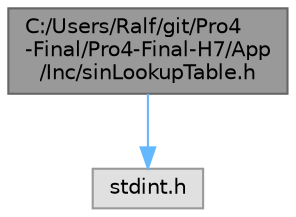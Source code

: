 digraph "C:/Users/Ralf/git/Pro4-Final/Pro4-Final-H7/App/Inc/sinLookupTable.h"
{
 // LATEX_PDF_SIZE
  bgcolor="transparent";
  edge [fontname=Helvetica,fontsize=10,labelfontname=Helvetica,labelfontsize=10];
  node [fontname=Helvetica,fontsize=10,shape=box,height=0.2,width=0.4];
  Node1 [id="Node000001",label="C:/Users/Ralf/git/Pro4\l-Final/Pro4-Final-H7/App\l/Inc/sinLookupTable.h",height=0.2,width=0.4,color="gray40", fillcolor="grey60", style="filled", fontcolor="black",tooltip=": Beinhaltet die Sinus-LUT, welche mit einem Python-Skript erstellt wird."];
  Node1 -> Node2 [id="edge1_Node000001_Node000002",color="steelblue1",style="solid",tooltip=" "];
  Node2 [id="Node000002",label="stdint.h",height=0.2,width=0.4,color="grey60", fillcolor="#E0E0E0", style="filled",tooltip=" "];
}
